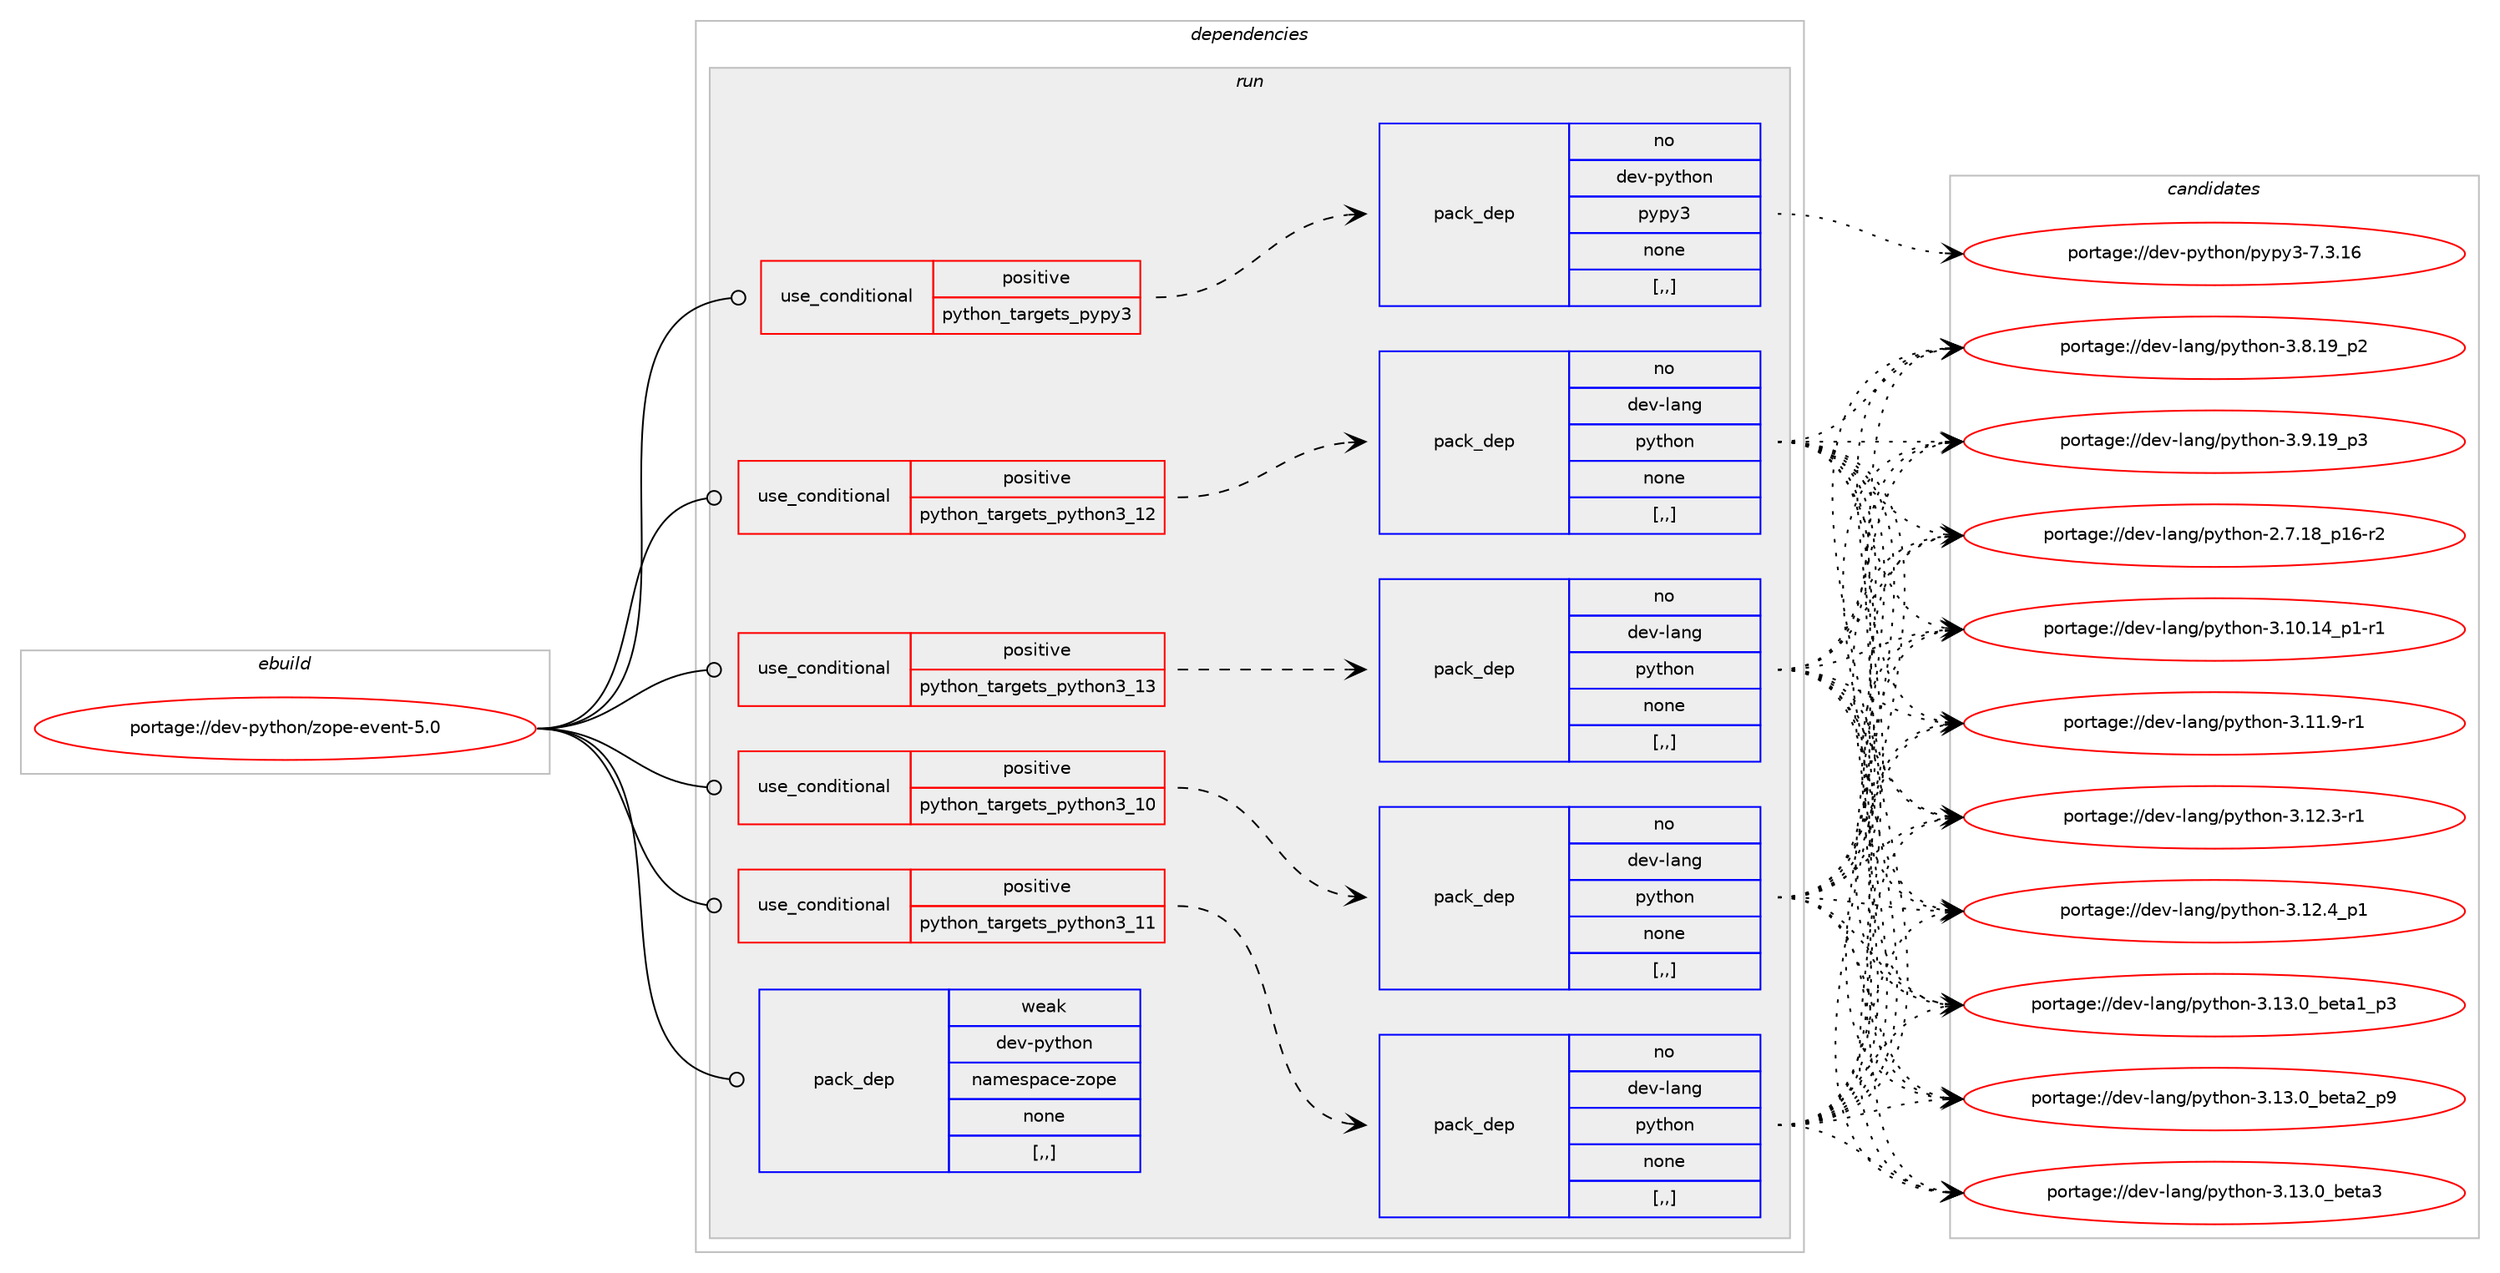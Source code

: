 digraph prolog {

# *************
# Graph options
# *************

newrank=true;
concentrate=true;
compound=true;
graph [rankdir=LR,fontname=Helvetica,fontsize=10,ranksep=1.5];#, ranksep=2.5, nodesep=0.2];
edge  [arrowhead=vee];
node  [fontname=Helvetica,fontsize=10];

# **********
# The ebuild
# **********

subgraph cluster_leftcol {
color=gray;
rank=same;
label=<<i>ebuild</i>>;
id [label="portage://dev-python/zope-event-5.0", color=red, width=4, href="../dev-python/zope-event-5.0.svg"];
}

# ****************
# The dependencies
# ****************

subgraph cluster_midcol {
color=gray;
label=<<i>dependencies</i>>;
subgraph cluster_compile {
fillcolor="#eeeeee";
style=filled;
label=<<i>compile</i>>;
}
subgraph cluster_compileandrun {
fillcolor="#eeeeee";
style=filled;
label=<<i>compile and run</i>>;
}
subgraph cluster_run {
fillcolor="#eeeeee";
style=filled;
label=<<i>run</i>>;
subgraph cond40116 {
dependency163781 [label=<<TABLE BORDER="0" CELLBORDER="1" CELLSPACING="0" CELLPADDING="4"><TR><TD ROWSPAN="3" CELLPADDING="10">use_conditional</TD></TR><TR><TD>positive</TD></TR><TR><TD>python_targets_pypy3</TD></TR></TABLE>>, shape=none, color=red];
subgraph pack122425 {
dependency163782 [label=<<TABLE BORDER="0" CELLBORDER="1" CELLSPACING="0" CELLPADDING="4" WIDTH="220"><TR><TD ROWSPAN="6" CELLPADDING="30">pack_dep</TD></TR><TR><TD WIDTH="110">no</TD></TR><TR><TD>dev-python</TD></TR><TR><TD>pypy3</TD></TR><TR><TD>none</TD></TR><TR><TD>[,,]</TD></TR></TABLE>>, shape=none, color=blue];
}
dependency163781:e -> dependency163782:w [weight=20,style="dashed",arrowhead="vee"];
}
id:e -> dependency163781:w [weight=20,style="solid",arrowhead="odot"];
subgraph cond40117 {
dependency163783 [label=<<TABLE BORDER="0" CELLBORDER="1" CELLSPACING="0" CELLPADDING="4"><TR><TD ROWSPAN="3" CELLPADDING="10">use_conditional</TD></TR><TR><TD>positive</TD></TR><TR><TD>python_targets_python3_10</TD></TR></TABLE>>, shape=none, color=red];
subgraph pack122426 {
dependency163784 [label=<<TABLE BORDER="0" CELLBORDER="1" CELLSPACING="0" CELLPADDING="4" WIDTH="220"><TR><TD ROWSPAN="6" CELLPADDING="30">pack_dep</TD></TR><TR><TD WIDTH="110">no</TD></TR><TR><TD>dev-lang</TD></TR><TR><TD>python</TD></TR><TR><TD>none</TD></TR><TR><TD>[,,]</TD></TR></TABLE>>, shape=none, color=blue];
}
dependency163783:e -> dependency163784:w [weight=20,style="dashed",arrowhead="vee"];
}
id:e -> dependency163783:w [weight=20,style="solid",arrowhead="odot"];
subgraph cond40118 {
dependency163785 [label=<<TABLE BORDER="0" CELLBORDER="1" CELLSPACING="0" CELLPADDING="4"><TR><TD ROWSPAN="3" CELLPADDING="10">use_conditional</TD></TR><TR><TD>positive</TD></TR><TR><TD>python_targets_python3_11</TD></TR></TABLE>>, shape=none, color=red];
subgraph pack122427 {
dependency163786 [label=<<TABLE BORDER="0" CELLBORDER="1" CELLSPACING="0" CELLPADDING="4" WIDTH="220"><TR><TD ROWSPAN="6" CELLPADDING="30">pack_dep</TD></TR><TR><TD WIDTH="110">no</TD></TR><TR><TD>dev-lang</TD></TR><TR><TD>python</TD></TR><TR><TD>none</TD></TR><TR><TD>[,,]</TD></TR></TABLE>>, shape=none, color=blue];
}
dependency163785:e -> dependency163786:w [weight=20,style="dashed",arrowhead="vee"];
}
id:e -> dependency163785:w [weight=20,style="solid",arrowhead="odot"];
subgraph cond40119 {
dependency163787 [label=<<TABLE BORDER="0" CELLBORDER="1" CELLSPACING="0" CELLPADDING="4"><TR><TD ROWSPAN="3" CELLPADDING="10">use_conditional</TD></TR><TR><TD>positive</TD></TR><TR><TD>python_targets_python3_12</TD></TR></TABLE>>, shape=none, color=red];
subgraph pack122428 {
dependency163788 [label=<<TABLE BORDER="0" CELLBORDER="1" CELLSPACING="0" CELLPADDING="4" WIDTH="220"><TR><TD ROWSPAN="6" CELLPADDING="30">pack_dep</TD></TR><TR><TD WIDTH="110">no</TD></TR><TR><TD>dev-lang</TD></TR><TR><TD>python</TD></TR><TR><TD>none</TD></TR><TR><TD>[,,]</TD></TR></TABLE>>, shape=none, color=blue];
}
dependency163787:e -> dependency163788:w [weight=20,style="dashed",arrowhead="vee"];
}
id:e -> dependency163787:w [weight=20,style="solid",arrowhead="odot"];
subgraph cond40120 {
dependency163789 [label=<<TABLE BORDER="0" CELLBORDER="1" CELLSPACING="0" CELLPADDING="4"><TR><TD ROWSPAN="3" CELLPADDING="10">use_conditional</TD></TR><TR><TD>positive</TD></TR><TR><TD>python_targets_python3_13</TD></TR></TABLE>>, shape=none, color=red];
subgraph pack122429 {
dependency163790 [label=<<TABLE BORDER="0" CELLBORDER="1" CELLSPACING="0" CELLPADDING="4" WIDTH="220"><TR><TD ROWSPAN="6" CELLPADDING="30">pack_dep</TD></TR><TR><TD WIDTH="110">no</TD></TR><TR><TD>dev-lang</TD></TR><TR><TD>python</TD></TR><TR><TD>none</TD></TR><TR><TD>[,,]</TD></TR></TABLE>>, shape=none, color=blue];
}
dependency163789:e -> dependency163790:w [weight=20,style="dashed",arrowhead="vee"];
}
id:e -> dependency163789:w [weight=20,style="solid",arrowhead="odot"];
subgraph pack122430 {
dependency163791 [label=<<TABLE BORDER="0" CELLBORDER="1" CELLSPACING="0" CELLPADDING="4" WIDTH="220"><TR><TD ROWSPAN="6" CELLPADDING="30">pack_dep</TD></TR><TR><TD WIDTH="110">weak</TD></TR><TR><TD>dev-python</TD></TR><TR><TD>namespace-zope</TD></TR><TR><TD>none</TD></TR><TR><TD>[,,]</TD></TR></TABLE>>, shape=none, color=blue];
}
id:e -> dependency163791:w [weight=20,style="solid",arrowhead="odot"];
}
}

# **************
# The candidates
# **************

subgraph cluster_choices {
rank=same;
color=gray;
label=<<i>candidates</i>>;

subgraph choice122425 {
color=black;
nodesep=1;
choice10010111845112121116104111110471121211121215145554651464954 [label="portage://dev-python/pypy3-7.3.16", color=red, width=4,href="../dev-python/pypy3-7.3.16.svg"];
dependency163782:e -> choice10010111845112121116104111110471121211121215145554651464954:w [style=dotted,weight="100"];
}
subgraph choice122426 {
color=black;
nodesep=1;
choice100101118451089711010347112121116104111110455046554649569511249544511450 [label="portage://dev-lang/python-2.7.18_p16-r2", color=red, width=4,href="../dev-lang/python-2.7.18_p16-r2.svg"];
choice100101118451089711010347112121116104111110455146494846495295112494511449 [label="portage://dev-lang/python-3.10.14_p1-r1", color=red, width=4,href="../dev-lang/python-3.10.14_p1-r1.svg"];
choice100101118451089711010347112121116104111110455146494946574511449 [label="portage://dev-lang/python-3.11.9-r1", color=red, width=4,href="../dev-lang/python-3.11.9-r1.svg"];
choice100101118451089711010347112121116104111110455146495046514511449 [label="portage://dev-lang/python-3.12.3-r1", color=red, width=4,href="../dev-lang/python-3.12.3-r1.svg"];
choice100101118451089711010347112121116104111110455146495046529511249 [label="portage://dev-lang/python-3.12.4_p1", color=red, width=4,href="../dev-lang/python-3.12.4_p1.svg"];
choice10010111845108971101034711212111610411111045514649514648959810111697499511251 [label="portage://dev-lang/python-3.13.0_beta1_p3", color=red, width=4,href="../dev-lang/python-3.13.0_beta1_p3.svg"];
choice10010111845108971101034711212111610411111045514649514648959810111697509511257 [label="portage://dev-lang/python-3.13.0_beta2_p9", color=red, width=4,href="../dev-lang/python-3.13.0_beta2_p9.svg"];
choice1001011184510897110103471121211161041111104551464951464895981011169751 [label="portage://dev-lang/python-3.13.0_beta3", color=red, width=4,href="../dev-lang/python-3.13.0_beta3.svg"];
choice100101118451089711010347112121116104111110455146564649579511250 [label="portage://dev-lang/python-3.8.19_p2", color=red, width=4,href="../dev-lang/python-3.8.19_p2.svg"];
choice100101118451089711010347112121116104111110455146574649579511251 [label="portage://dev-lang/python-3.9.19_p3", color=red, width=4,href="../dev-lang/python-3.9.19_p3.svg"];
dependency163784:e -> choice100101118451089711010347112121116104111110455046554649569511249544511450:w [style=dotted,weight="100"];
dependency163784:e -> choice100101118451089711010347112121116104111110455146494846495295112494511449:w [style=dotted,weight="100"];
dependency163784:e -> choice100101118451089711010347112121116104111110455146494946574511449:w [style=dotted,weight="100"];
dependency163784:e -> choice100101118451089711010347112121116104111110455146495046514511449:w [style=dotted,weight="100"];
dependency163784:e -> choice100101118451089711010347112121116104111110455146495046529511249:w [style=dotted,weight="100"];
dependency163784:e -> choice10010111845108971101034711212111610411111045514649514648959810111697499511251:w [style=dotted,weight="100"];
dependency163784:e -> choice10010111845108971101034711212111610411111045514649514648959810111697509511257:w [style=dotted,weight="100"];
dependency163784:e -> choice1001011184510897110103471121211161041111104551464951464895981011169751:w [style=dotted,weight="100"];
dependency163784:e -> choice100101118451089711010347112121116104111110455146564649579511250:w [style=dotted,weight="100"];
dependency163784:e -> choice100101118451089711010347112121116104111110455146574649579511251:w [style=dotted,weight="100"];
}
subgraph choice122427 {
color=black;
nodesep=1;
choice100101118451089711010347112121116104111110455046554649569511249544511450 [label="portage://dev-lang/python-2.7.18_p16-r2", color=red, width=4,href="../dev-lang/python-2.7.18_p16-r2.svg"];
choice100101118451089711010347112121116104111110455146494846495295112494511449 [label="portage://dev-lang/python-3.10.14_p1-r1", color=red, width=4,href="../dev-lang/python-3.10.14_p1-r1.svg"];
choice100101118451089711010347112121116104111110455146494946574511449 [label="portage://dev-lang/python-3.11.9-r1", color=red, width=4,href="../dev-lang/python-3.11.9-r1.svg"];
choice100101118451089711010347112121116104111110455146495046514511449 [label="portage://dev-lang/python-3.12.3-r1", color=red, width=4,href="../dev-lang/python-3.12.3-r1.svg"];
choice100101118451089711010347112121116104111110455146495046529511249 [label="portage://dev-lang/python-3.12.4_p1", color=red, width=4,href="../dev-lang/python-3.12.4_p1.svg"];
choice10010111845108971101034711212111610411111045514649514648959810111697499511251 [label="portage://dev-lang/python-3.13.0_beta1_p3", color=red, width=4,href="../dev-lang/python-3.13.0_beta1_p3.svg"];
choice10010111845108971101034711212111610411111045514649514648959810111697509511257 [label="portage://dev-lang/python-3.13.0_beta2_p9", color=red, width=4,href="../dev-lang/python-3.13.0_beta2_p9.svg"];
choice1001011184510897110103471121211161041111104551464951464895981011169751 [label="portage://dev-lang/python-3.13.0_beta3", color=red, width=4,href="../dev-lang/python-3.13.0_beta3.svg"];
choice100101118451089711010347112121116104111110455146564649579511250 [label="portage://dev-lang/python-3.8.19_p2", color=red, width=4,href="../dev-lang/python-3.8.19_p2.svg"];
choice100101118451089711010347112121116104111110455146574649579511251 [label="portage://dev-lang/python-3.9.19_p3", color=red, width=4,href="../dev-lang/python-3.9.19_p3.svg"];
dependency163786:e -> choice100101118451089711010347112121116104111110455046554649569511249544511450:w [style=dotted,weight="100"];
dependency163786:e -> choice100101118451089711010347112121116104111110455146494846495295112494511449:w [style=dotted,weight="100"];
dependency163786:e -> choice100101118451089711010347112121116104111110455146494946574511449:w [style=dotted,weight="100"];
dependency163786:e -> choice100101118451089711010347112121116104111110455146495046514511449:w [style=dotted,weight="100"];
dependency163786:e -> choice100101118451089711010347112121116104111110455146495046529511249:w [style=dotted,weight="100"];
dependency163786:e -> choice10010111845108971101034711212111610411111045514649514648959810111697499511251:w [style=dotted,weight="100"];
dependency163786:e -> choice10010111845108971101034711212111610411111045514649514648959810111697509511257:w [style=dotted,weight="100"];
dependency163786:e -> choice1001011184510897110103471121211161041111104551464951464895981011169751:w [style=dotted,weight="100"];
dependency163786:e -> choice100101118451089711010347112121116104111110455146564649579511250:w [style=dotted,weight="100"];
dependency163786:e -> choice100101118451089711010347112121116104111110455146574649579511251:w [style=dotted,weight="100"];
}
subgraph choice122428 {
color=black;
nodesep=1;
choice100101118451089711010347112121116104111110455046554649569511249544511450 [label="portage://dev-lang/python-2.7.18_p16-r2", color=red, width=4,href="../dev-lang/python-2.7.18_p16-r2.svg"];
choice100101118451089711010347112121116104111110455146494846495295112494511449 [label="portage://dev-lang/python-3.10.14_p1-r1", color=red, width=4,href="../dev-lang/python-3.10.14_p1-r1.svg"];
choice100101118451089711010347112121116104111110455146494946574511449 [label="portage://dev-lang/python-3.11.9-r1", color=red, width=4,href="../dev-lang/python-3.11.9-r1.svg"];
choice100101118451089711010347112121116104111110455146495046514511449 [label="portage://dev-lang/python-3.12.3-r1", color=red, width=4,href="../dev-lang/python-3.12.3-r1.svg"];
choice100101118451089711010347112121116104111110455146495046529511249 [label="portage://dev-lang/python-3.12.4_p1", color=red, width=4,href="../dev-lang/python-3.12.4_p1.svg"];
choice10010111845108971101034711212111610411111045514649514648959810111697499511251 [label="portage://dev-lang/python-3.13.0_beta1_p3", color=red, width=4,href="../dev-lang/python-3.13.0_beta1_p3.svg"];
choice10010111845108971101034711212111610411111045514649514648959810111697509511257 [label="portage://dev-lang/python-3.13.0_beta2_p9", color=red, width=4,href="../dev-lang/python-3.13.0_beta2_p9.svg"];
choice1001011184510897110103471121211161041111104551464951464895981011169751 [label="portage://dev-lang/python-3.13.0_beta3", color=red, width=4,href="../dev-lang/python-3.13.0_beta3.svg"];
choice100101118451089711010347112121116104111110455146564649579511250 [label="portage://dev-lang/python-3.8.19_p2", color=red, width=4,href="../dev-lang/python-3.8.19_p2.svg"];
choice100101118451089711010347112121116104111110455146574649579511251 [label="portage://dev-lang/python-3.9.19_p3", color=red, width=4,href="../dev-lang/python-3.9.19_p3.svg"];
dependency163788:e -> choice100101118451089711010347112121116104111110455046554649569511249544511450:w [style=dotted,weight="100"];
dependency163788:e -> choice100101118451089711010347112121116104111110455146494846495295112494511449:w [style=dotted,weight="100"];
dependency163788:e -> choice100101118451089711010347112121116104111110455146494946574511449:w [style=dotted,weight="100"];
dependency163788:e -> choice100101118451089711010347112121116104111110455146495046514511449:w [style=dotted,weight="100"];
dependency163788:e -> choice100101118451089711010347112121116104111110455146495046529511249:w [style=dotted,weight="100"];
dependency163788:e -> choice10010111845108971101034711212111610411111045514649514648959810111697499511251:w [style=dotted,weight="100"];
dependency163788:e -> choice10010111845108971101034711212111610411111045514649514648959810111697509511257:w [style=dotted,weight="100"];
dependency163788:e -> choice1001011184510897110103471121211161041111104551464951464895981011169751:w [style=dotted,weight="100"];
dependency163788:e -> choice100101118451089711010347112121116104111110455146564649579511250:w [style=dotted,weight="100"];
dependency163788:e -> choice100101118451089711010347112121116104111110455146574649579511251:w [style=dotted,weight="100"];
}
subgraph choice122429 {
color=black;
nodesep=1;
choice100101118451089711010347112121116104111110455046554649569511249544511450 [label="portage://dev-lang/python-2.7.18_p16-r2", color=red, width=4,href="../dev-lang/python-2.7.18_p16-r2.svg"];
choice100101118451089711010347112121116104111110455146494846495295112494511449 [label="portage://dev-lang/python-3.10.14_p1-r1", color=red, width=4,href="../dev-lang/python-3.10.14_p1-r1.svg"];
choice100101118451089711010347112121116104111110455146494946574511449 [label="portage://dev-lang/python-3.11.9-r1", color=red, width=4,href="../dev-lang/python-3.11.9-r1.svg"];
choice100101118451089711010347112121116104111110455146495046514511449 [label="portage://dev-lang/python-3.12.3-r1", color=red, width=4,href="../dev-lang/python-3.12.3-r1.svg"];
choice100101118451089711010347112121116104111110455146495046529511249 [label="portage://dev-lang/python-3.12.4_p1", color=red, width=4,href="../dev-lang/python-3.12.4_p1.svg"];
choice10010111845108971101034711212111610411111045514649514648959810111697499511251 [label="portage://dev-lang/python-3.13.0_beta1_p3", color=red, width=4,href="../dev-lang/python-3.13.0_beta1_p3.svg"];
choice10010111845108971101034711212111610411111045514649514648959810111697509511257 [label="portage://dev-lang/python-3.13.0_beta2_p9", color=red, width=4,href="../dev-lang/python-3.13.0_beta2_p9.svg"];
choice1001011184510897110103471121211161041111104551464951464895981011169751 [label="portage://dev-lang/python-3.13.0_beta3", color=red, width=4,href="../dev-lang/python-3.13.0_beta3.svg"];
choice100101118451089711010347112121116104111110455146564649579511250 [label="portage://dev-lang/python-3.8.19_p2", color=red, width=4,href="../dev-lang/python-3.8.19_p2.svg"];
choice100101118451089711010347112121116104111110455146574649579511251 [label="portage://dev-lang/python-3.9.19_p3", color=red, width=4,href="../dev-lang/python-3.9.19_p3.svg"];
dependency163790:e -> choice100101118451089711010347112121116104111110455046554649569511249544511450:w [style=dotted,weight="100"];
dependency163790:e -> choice100101118451089711010347112121116104111110455146494846495295112494511449:w [style=dotted,weight="100"];
dependency163790:e -> choice100101118451089711010347112121116104111110455146494946574511449:w [style=dotted,weight="100"];
dependency163790:e -> choice100101118451089711010347112121116104111110455146495046514511449:w [style=dotted,weight="100"];
dependency163790:e -> choice100101118451089711010347112121116104111110455146495046529511249:w [style=dotted,weight="100"];
dependency163790:e -> choice10010111845108971101034711212111610411111045514649514648959810111697499511251:w [style=dotted,weight="100"];
dependency163790:e -> choice10010111845108971101034711212111610411111045514649514648959810111697509511257:w [style=dotted,weight="100"];
dependency163790:e -> choice1001011184510897110103471121211161041111104551464951464895981011169751:w [style=dotted,weight="100"];
dependency163790:e -> choice100101118451089711010347112121116104111110455146564649579511250:w [style=dotted,weight="100"];
dependency163790:e -> choice100101118451089711010347112121116104111110455146574649579511251:w [style=dotted,weight="100"];
}
subgraph choice122430 {
color=black;
nodesep=1;
}
}

}
